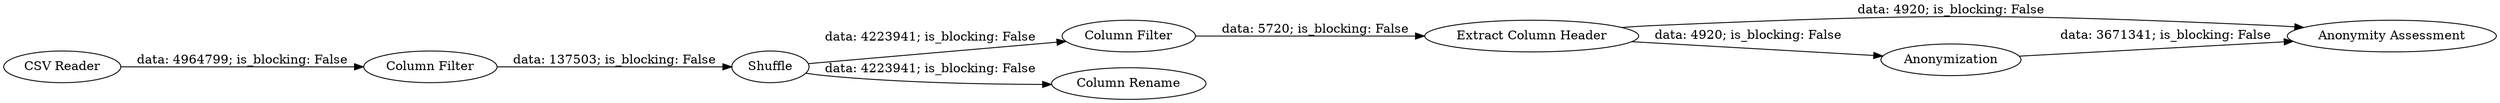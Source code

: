 digraph {
	"4195032383007709646_1" [label="CSV Reader"]
	"4195032383007709646_2" [label="Column Filter"]
	"4195032383007709646_8" [label="Column Filter"]
	"4195032383007709646_4" [label="Column Rename"]
	"4195032383007709646_3" [label=Shuffle]
	"4195032383007709646_7" [label="Anonymity Assessment"]
	"4195032383007709646_6" [label=Anonymization]
	"4195032383007709646_5" [label="Extract Column Header"]
	"4195032383007709646_2" -> "4195032383007709646_3" [label="data: 137503; is_blocking: False"]
	"4195032383007709646_3" -> "4195032383007709646_4" [label="data: 4223941; is_blocking: False"]
	"4195032383007709646_3" -> "4195032383007709646_8" [label="data: 4223941; is_blocking: False"]
	"4195032383007709646_6" -> "4195032383007709646_7" [label="data: 3671341; is_blocking: False"]
	"4195032383007709646_8" -> "4195032383007709646_5" [label="data: 5720; is_blocking: False"]
	"4195032383007709646_1" -> "4195032383007709646_2" [label="data: 4964799; is_blocking: False"]
	"4195032383007709646_5" -> "4195032383007709646_6" [label="data: 4920; is_blocking: False"]
	"4195032383007709646_5" -> "4195032383007709646_7" [label="data: 4920; is_blocking: False"]
	rankdir=LR
}

